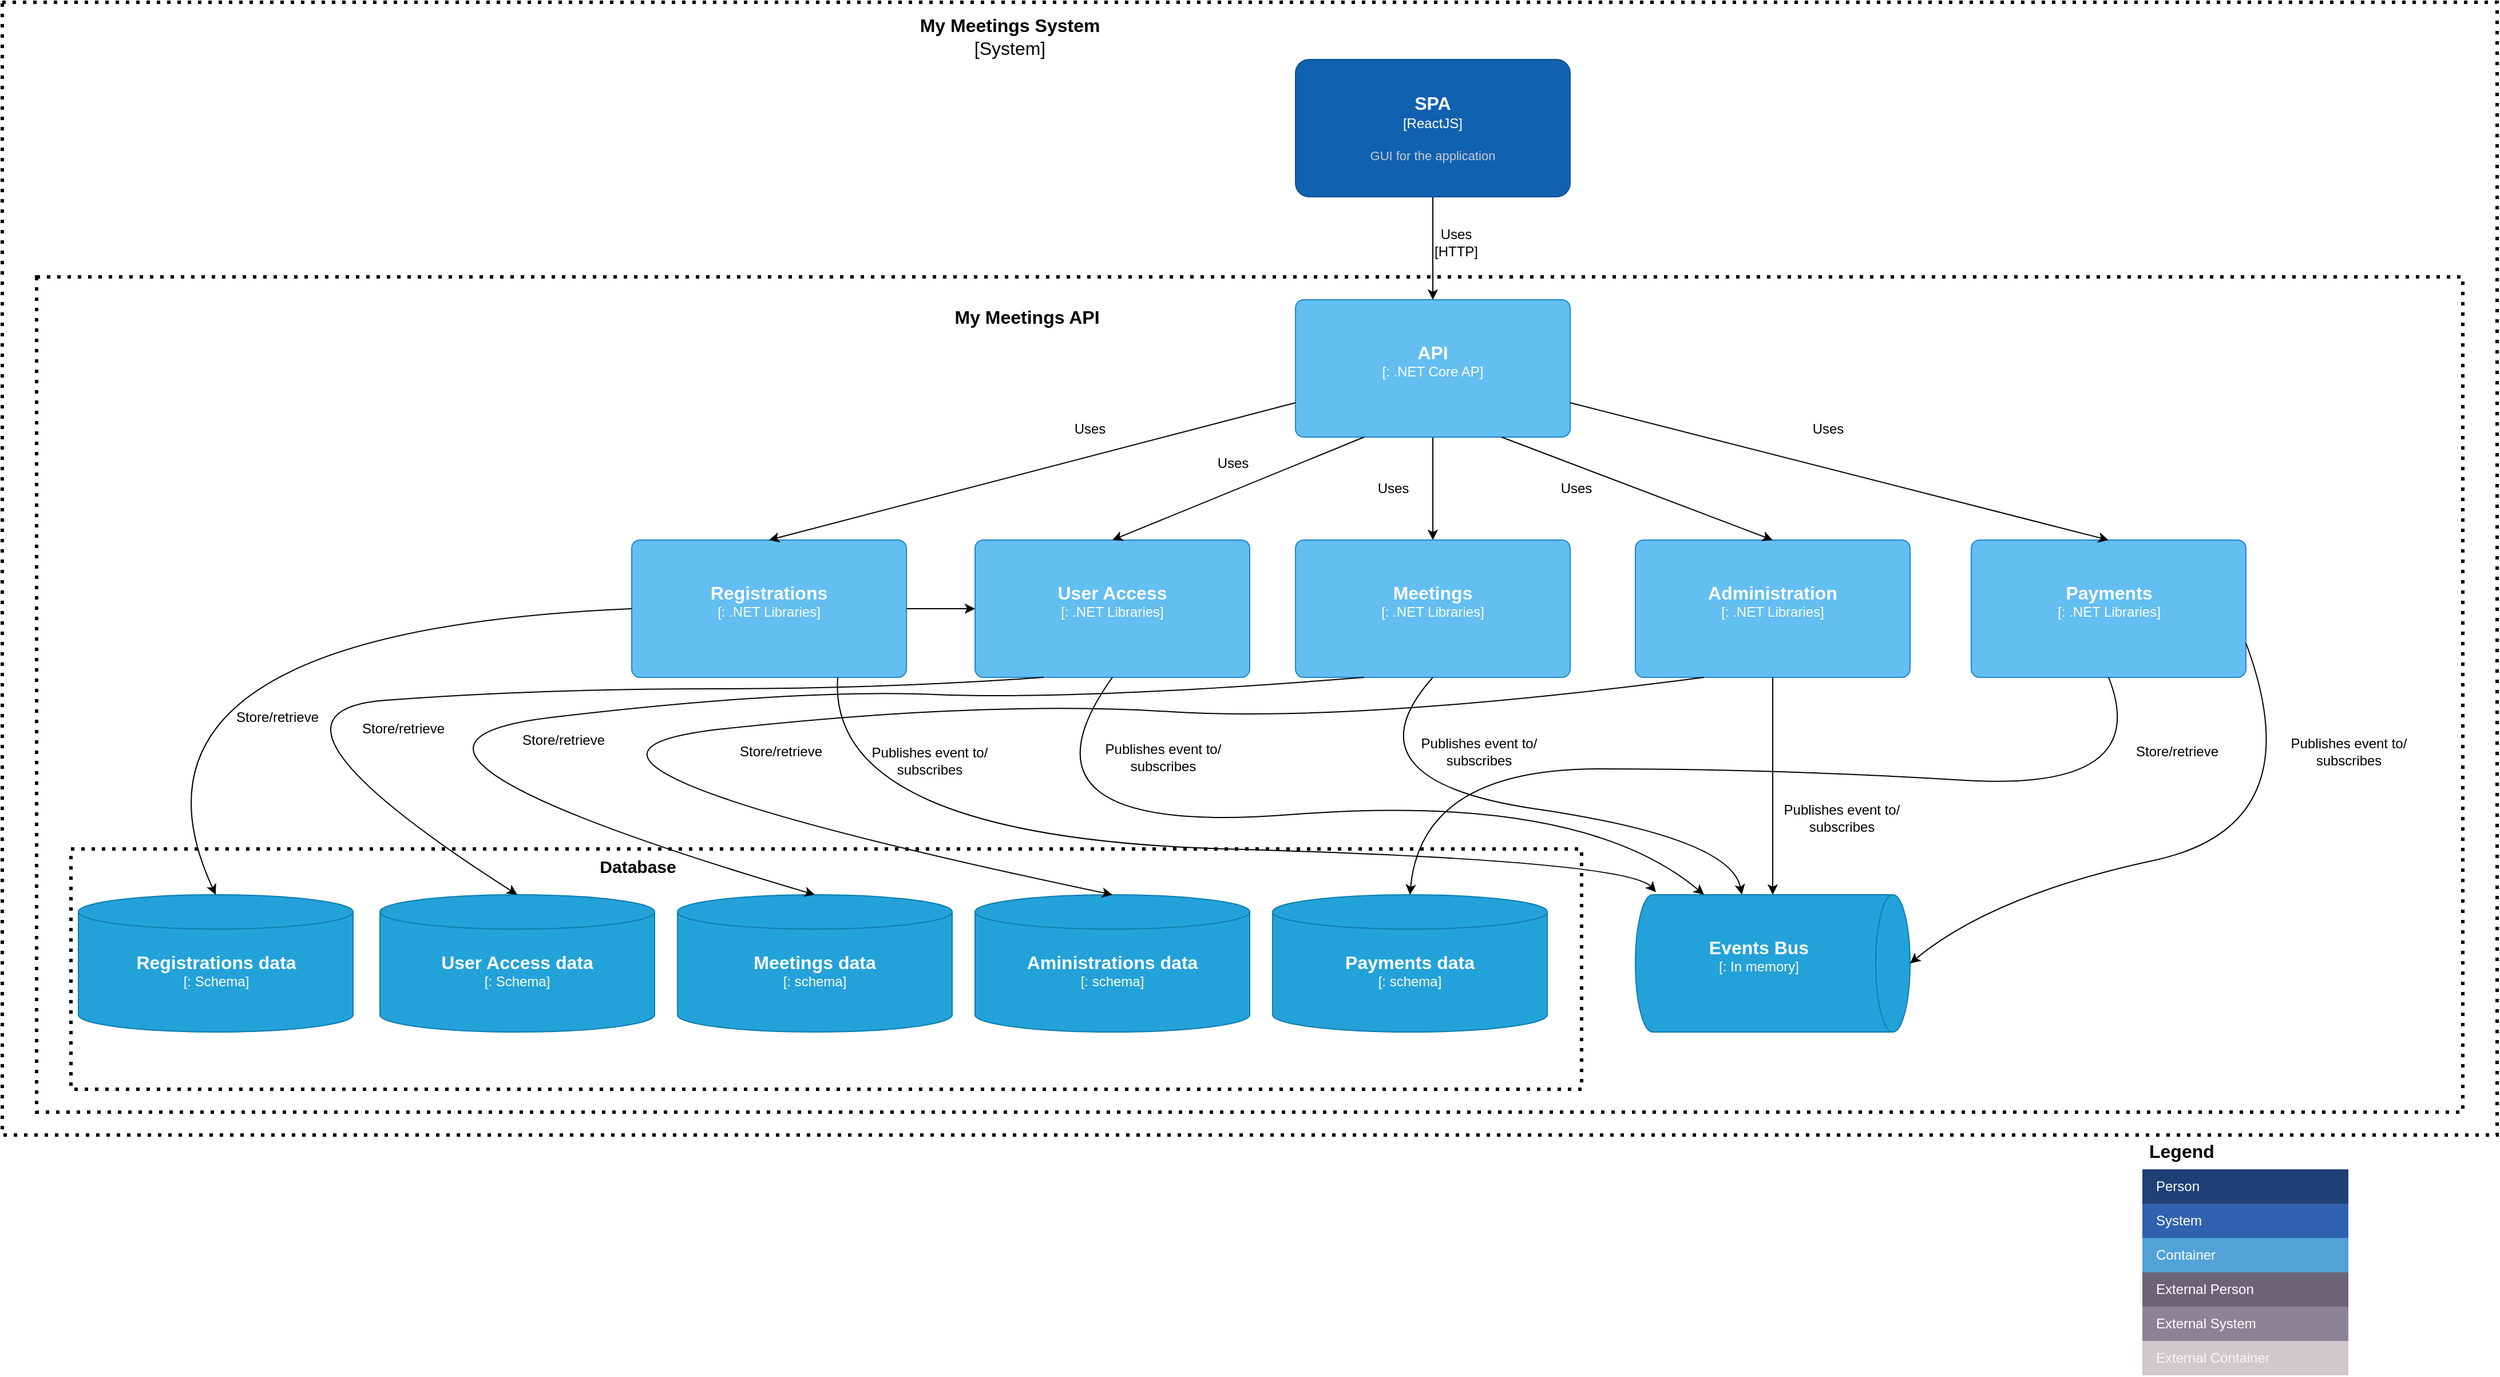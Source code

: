 <mxfile version="28.2.4">
  <diagram id="BPAfDX2fL5glM1GFYNmB" name="Bài 6">
    <mxGraphModel dx="4090" dy="1326" grid="1" gridSize="10" guides="1" tooltips="1" connect="1" arrows="1" fold="1" page="1" pageScale="1" pageWidth="827" pageHeight="1169" math="0" shadow="0">
      <root>
        <mxCell id="0" />
        <mxCell id="1" parent="0" />
        <mxCell id="yPGKH1bt_3zFbLOwirRv-52" value="" style="rounded=0;whiteSpace=wrap;html=1;fillColor=none;dashed=1;dashPattern=1 2;strokeWidth=3;" parent="1" vertex="1">
          <mxGeometry x="-600" y="40" width="2180" height="990" as="geometry" />
        </mxCell>
        <mxCell id="yPGKH1bt_3zFbLOwirRv-44" value="" style="edgeStyle=orthogonalEdgeStyle;rounded=0;orthogonalLoop=1;jettySize=auto;html=1;exitX=0.5;exitY=1;exitDx=0;exitDy=0;exitPerimeter=0;" parent="1" source="yPGKH1bt_3zFbLOwirRv-51" target="yPGKH1bt_3zFbLOwirRv-4" edge="1">
          <mxGeometry relative="1" as="geometry">
            <mxPoint x="650" y="220" as="sourcePoint" />
          </mxGeometry>
        </mxCell>
        <mxCell id="yPGKH1bt_3zFbLOwirRv-16" value="" style="edgeStyle=orthogonalEdgeStyle;rounded=0;orthogonalLoop=1;jettySize=auto;html=1;" parent="1" source="yPGKH1bt_3zFbLOwirRv-4" target="yPGKH1bt_3zFbLOwirRv-7" edge="1">
          <mxGeometry relative="1" as="geometry" />
        </mxCell>
        <object placeholders="1" c4Name="API" c4Type="" c4Technology=".NET Core AP" c4Description="" label="&lt;font style=&quot;font-size: 16px&quot;&gt;&lt;b&gt;%c4Name%&lt;/b&gt;&lt;/font&gt;&lt;div&gt;[%c4Type%: %c4Technology%]&lt;/div&gt;&lt;br&gt;&lt;div&gt;&lt;font style=&quot;font-size: 11px&quot;&gt;%c4Description%&lt;/font&gt;&lt;/div&gt;" id="yPGKH1bt_3zFbLOwirRv-4">
          <mxCell style="rounded=1;whiteSpace=wrap;html=1;labelBackgroundColor=none;fillColor=#63BEF2;fontColor=#ffffff;align=center;arcSize=6;strokeColor=#2086C9;metaEdit=1;resizable=0;points=[[0.25,0,0],[0.5,0,0],[0.75,0,0],[1,0.25,0],[1,0.5,0],[1,0.75,0],[0.75,1,0],[0.5,1,0],[0.25,1,0],[0,0.75,0],[0,0.5,0],[0,0.25,0]];" parent="1" vertex="1">
            <mxGeometry x="530" y="300" width="240" height="120" as="geometry" />
          </mxCell>
        </object>
        <object placeholders="1" c4Name="Payments" c4Type="" c4Technology=".NET Libraries" c4Description="" label="&lt;font style=&quot;font-size: 16px&quot;&gt;&lt;b&gt;%c4Name%&lt;/b&gt;&lt;/font&gt;&lt;div&gt;[%c4Type%: %c4Technology%]&lt;/div&gt;&lt;br&gt;&lt;div&gt;&lt;font style=&quot;font-size: 11px&quot;&gt;%c4Description%&lt;/font&gt;&lt;/div&gt;" id="yPGKH1bt_3zFbLOwirRv-5">
          <mxCell style="rounded=1;whiteSpace=wrap;html=1;labelBackgroundColor=none;fillColor=#63BEF2;fontColor=#ffffff;align=center;arcSize=6;strokeColor=#2086C9;metaEdit=1;resizable=0;points=[[0.25,0,0],[0.5,0,0],[0.75,0,0],[1,0.25,0],[1,0.5,0],[1,0.75,0],[0.75,1,0],[0.5,1,0],[0.25,1,0],[0,0.75,0],[0,0.5,0],[0,0.25,0]];" parent="1" vertex="1">
            <mxGeometry x="1120.5" y="510" width="240" height="120" as="geometry" />
          </mxCell>
        </object>
        <object placeholders="1" c4Name="Administration" c4Type="" c4Technology=".NET Libraries" c4Description="" label="&lt;font style=&quot;font-size: 16px&quot;&gt;&lt;b&gt;%c4Name%&lt;/b&gt;&lt;/font&gt;&lt;div&gt;[%c4Type%: %c4Technology%]&lt;/div&gt;&lt;br&gt;&lt;div&gt;&lt;font style=&quot;font-size: 11px&quot;&gt;%c4Description%&lt;/font&gt;&lt;/div&gt;" id="yPGKH1bt_3zFbLOwirRv-6">
          <mxCell style="rounded=1;whiteSpace=wrap;html=1;labelBackgroundColor=none;fillColor=#63BEF2;fontColor=#ffffff;align=center;arcSize=6;strokeColor=#2086C9;metaEdit=1;resizable=0;points=[[0.25,0,0],[0.5,0,0],[0.75,0,0],[1,0.25,0],[1,0.5,0],[1,0.75,0],[0.75,1,0],[0.5,1,0],[0.25,1,0],[0,0.75,0],[0,0.5,0],[0,0.25,0]];" parent="1" vertex="1">
            <mxGeometry x="827" y="510" width="240" height="120" as="geometry" />
          </mxCell>
        </object>
        <object placeholders="1" c4Name="Meetings" c4Type="" c4Technology=".NET Libraries" c4Description="" label="&lt;font style=&quot;font-size: 16px&quot;&gt;&lt;b&gt;%c4Name%&lt;/b&gt;&lt;/font&gt;&lt;div&gt;[%c4Type%: %c4Technology%]&lt;/div&gt;&lt;br&gt;&lt;div&gt;&lt;font style=&quot;font-size: 11px&quot;&gt;%c4Description%&lt;/font&gt;&lt;/div&gt;" id="yPGKH1bt_3zFbLOwirRv-7">
          <mxCell style="rounded=1;whiteSpace=wrap;html=1;labelBackgroundColor=none;fillColor=#63BEF2;fontColor=#ffffff;align=center;arcSize=6;strokeColor=#2086C9;metaEdit=1;resizable=0;points=[[0.25,0,0],[0.5,0,0],[0.75,0,0],[1,0.25,0],[1,0.5,0],[1,0.75,0],[0.75,1,0],[0.5,1,0],[0.25,1,0],[0,0.75,0],[0,0.5,0],[0,0.25,0]];" parent="1" vertex="1">
            <mxGeometry x="530" y="510" width="240" height="120" as="geometry" />
          </mxCell>
        </object>
        <object placeholders="1" c4Name="User Access" c4Type="" c4Technology=".NET Libraries" c4Description="" label="&lt;font style=&quot;font-size: 16px&quot;&gt;&lt;b&gt;%c4Name%&lt;/b&gt;&lt;/font&gt;&lt;div&gt;[%c4Type%: %c4Technology%]&lt;/div&gt;&lt;br&gt;&lt;div&gt;&lt;font style=&quot;font-size: 11px&quot;&gt;%c4Description%&lt;/font&gt;&lt;/div&gt;" id="yPGKH1bt_3zFbLOwirRv-8">
          <mxCell style="rounded=1;whiteSpace=wrap;html=1;labelBackgroundColor=none;fillColor=#63BEF2;fontColor=#ffffff;align=center;arcSize=6;strokeColor=#2086C9;metaEdit=1;resizable=0;points=[[0.25,0,0],[0.5,0,0],[0.75,0,0],[1,0.25,0],[1,0.5,0],[1,0.75,0],[0.75,1,0],[0.5,1,0],[0.25,1,0],[0,0.75,0],[0,0.5,0],[0,0.25,0]];" parent="1" vertex="1">
            <mxGeometry x="250" y="510" width="240" height="120" as="geometry" />
          </mxCell>
        </object>
        <mxCell id="yPGKH1bt_3zFbLOwirRv-21" value="" style="edgeStyle=orthogonalEdgeStyle;rounded=0;orthogonalLoop=1;jettySize=auto;html=1;" parent="1" source="yPGKH1bt_3zFbLOwirRv-9" target="yPGKH1bt_3zFbLOwirRv-8" edge="1">
          <mxGeometry relative="1" as="geometry" />
        </mxCell>
        <object placeholders="1" c4Name="Registrations" c4Type="" c4Technology=".NET Libraries" c4Description="" label="&lt;font style=&quot;font-size: 16px&quot;&gt;&lt;b&gt;%c4Name%&lt;/b&gt;&lt;/font&gt;&lt;div&gt;[%c4Type%: %c4Technology%]&lt;/div&gt;&lt;br&gt;&lt;div&gt;&lt;font style=&quot;font-size: 11px&quot;&gt;%c4Description%&lt;/font&gt;&lt;/div&gt;" id="yPGKH1bt_3zFbLOwirRv-9">
          <mxCell style="rounded=1;whiteSpace=wrap;html=1;labelBackgroundColor=none;fillColor=#63BEF2;fontColor=#ffffff;align=center;arcSize=6;strokeColor=#2086C9;metaEdit=1;resizable=0;points=[[0.25,0,0],[0.5,0,0],[0.75,0,0],[1,0.25,0],[1,0.5,0],[1,0.75,0],[0.75,1,0],[0.5,1,0],[0.25,1,0],[0,0.75,0],[0,0.5,0],[0,0.25,0]];" parent="1" vertex="1">
            <mxGeometry x="-50" y="510" width="240" height="120" as="geometry" />
          </mxCell>
        </object>
        <object placeholders="1" c4Name="Events Bus" c4Type="" c4Technology="In memory" c4Description="" label="&lt;font style=&quot;font-size: 16px&quot;&gt;&lt;b&gt;%c4Name%&lt;/b&gt;&lt;/font&gt;&lt;div&gt;[%c4Type%:&amp;nbsp;%c4Technology%]&lt;/div&gt;&lt;br&gt;&lt;div&gt;&lt;font style=&quot;font-size: 11px&quot;&gt;&lt;font color=&quot;#E6E6E6&quot;&gt;%c4Description%&lt;/font&gt;&lt;/div&gt;" id="yPGKH1bt_3zFbLOwirRv-10">
          <mxCell style="shape=cylinder3;size=15;direction=south;whiteSpace=wrap;html=1;boundedLbl=1;rounded=0;labelBackgroundColor=none;fillColor=#23A2D9;fontSize=12;fontColor=#ffffff;align=center;strokeColor=#0E7DAD;metaEdit=1;points=[[0.5,0,0],[1,0.25,0],[1,0.5,0],[1,0.75,0],[0.5,1,0],[0,0.75,0],[0,0.5,0],[0,0.25,0]];resizable=0;" parent="1" vertex="1">
            <mxGeometry x="827" y="820" width="240" height="120" as="geometry" />
          </mxCell>
        </object>
        <object placeholders="1" c4Name="Payments data" c4Type="" c4Technology="schema" c4Description="" label="&lt;font style=&quot;font-size: 16px&quot;&gt;&lt;b&gt;%c4Name%&lt;/b&gt;&lt;/font&gt;&lt;div&gt;[%c4Type%:&amp;nbsp;%c4Technology%]&lt;/div&gt;&lt;br&gt;&lt;div&gt;&lt;font style=&quot;font-size: 11px&quot;&gt;&lt;font color=&quot;#E6E6E6&quot;&gt;%c4Description%&lt;/font&gt;&lt;/div&gt;" id="yPGKH1bt_3zFbLOwirRv-11">
          <mxCell style="shape=cylinder3;size=15;whiteSpace=wrap;html=1;boundedLbl=1;rounded=0;labelBackgroundColor=none;fillColor=#23A2D9;fontSize=12;fontColor=#ffffff;align=center;strokeColor=#0E7DAD;metaEdit=1;points=[[0.5,0,0],[1,0.25,0],[1,0.5,0],[1,0.75,0],[0.5,1,0],[0,0.75,0],[0,0.5,0],[0,0.25,0]];resizable=0;" parent="1" vertex="1">
            <mxGeometry x="510" y="820" width="240" height="120" as="geometry" />
          </mxCell>
        </object>
        <object c4Name="Registrations data" c4Type="" c4Technology="Schema" c4Description="" label="&lt;font style=&quot;font-size: 16px&quot;&gt;&lt;b&gt;%c4Name%&lt;/b&gt;&lt;/font&gt;&lt;div&gt;[%c4Type%:&amp;nbsp;%c4Technology%]&lt;/div&gt;&lt;br&gt;&lt;div&gt;&lt;font style=&quot;font-size: 11px&quot;&gt;&lt;font color=&quot;#E6E6E6&quot;&gt;%c4Description%&lt;/font&gt;&lt;/div&gt;" placeholders="1" id="yPGKH1bt_3zFbLOwirRv-12">
          <mxCell style="shape=cylinder3;size=15;whiteSpace=wrap;html=1;boundedLbl=1;rounded=0;labelBackgroundColor=none;fillColor=#23A2D9;fontSize=12;fontColor=#ffffff;align=center;strokeColor=#0E7DAD;metaEdit=1;points=[[0.5,0,0],[1,0.25,0],[1,0.5,0],[1,0.75,0],[0.5,1,0],[0,0.75,0],[0,0.5,0],[0,0.25,0]];resizable=0;" parent="1" vertex="1">
            <mxGeometry x="-533.5" y="820" width="240" height="120" as="geometry" />
          </mxCell>
        </object>
        <object placeholders="1" c4Name="User Access data" c4Type="" c4Technology="Schema" c4Description="" label="&lt;font style=&quot;font-size: 16px&quot;&gt;&lt;b&gt;%c4Name%&lt;/b&gt;&lt;/font&gt;&lt;div&gt;[%c4Type%:&amp;nbsp;%c4Technology%]&lt;/div&gt;&lt;br&gt;&lt;div&gt;&lt;font style=&quot;font-size: 11px&quot;&gt;&lt;font color=&quot;#E6E6E6&quot;&gt;%c4Description%&lt;/font&gt;&lt;/div&gt;" id="yPGKH1bt_3zFbLOwirRv-13">
          <mxCell style="shape=cylinder3;size=15;whiteSpace=wrap;html=1;boundedLbl=1;rounded=0;labelBackgroundColor=none;fillColor=#23A2D9;fontSize=12;fontColor=#ffffff;align=center;strokeColor=#0E7DAD;metaEdit=1;points=[[0.5,0,0],[1,0.25,0],[1,0.5,0],[1,0.75,0],[0.5,1,0],[0,0.75,0],[0,0.5,0],[0,0.25,0]];resizable=0;" parent="1" vertex="1">
            <mxGeometry x="-270" y="820" width="240" height="120" as="geometry" />
          </mxCell>
        </object>
        <object placeholders="1" c4Name="Meetings data" c4Type="" c4Technology="schema" c4Description="" label="&lt;font style=&quot;font-size: 16px&quot;&gt;&lt;b&gt;%c4Name%&lt;/b&gt;&lt;/font&gt;&lt;div&gt;[%c4Type%:&amp;nbsp;%c4Technology%]&lt;/div&gt;&lt;br&gt;&lt;div&gt;&lt;font style=&quot;font-size: 11px&quot;&gt;&lt;font color=&quot;#E6E6E6&quot;&gt;%c4Description%&lt;/font&gt;&lt;/div&gt;" id="yPGKH1bt_3zFbLOwirRv-14">
          <mxCell style="shape=cylinder3;size=15;whiteSpace=wrap;html=1;boundedLbl=1;rounded=0;labelBackgroundColor=none;fillColor=#23A2D9;fontSize=12;fontColor=#ffffff;align=center;strokeColor=#0E7DAD;metaEdit=1;points=[[0.5,0,0],[1,0.25,0],[1,0.5,0],[1,0.75,0],[0.5,1,0],[0,0.75,0],[0,0.5,0],[0,0.25,0]];resizable=0;" parent="1" vertex="1">
            <mxGeometry x="-10" y="820" width="240" height="120" as="geometry" />
          </mxCell>
        </object>
        <object placeholders="1" c4Name="Aministrations data" c4Type="" c4Technology="schema" c4Description="" label="&lt;font style=&quot;font-size: 16px&quot;&gt;&lt;b&gt;%c4Name%&lt;/b&gt;&lt;/font&gt;&lt;div&gt;[%c4Type%:&amp;nbsp;%c4Technology%]&lt;/div&gt;&lt;br&gt;&lt;div&gt;&lt;font style=&quot;font-size: 11px&quot;&gt;&lt;font color=&quot;#E6E6E6&quot;&gt;%c4Description%&lt;/font&gt;&lt;/div&gt;" id="yPGKH1bt_3zFbLOwirRv-15">
          <mxCell style="shape=cylinder3;size=15;whiteSpace=wrap;html=1;boundedLbl=1;rounded=0;labelBackgroundColor=none;fillColor=#23A2D9;fontSize=12;fontColor=#ffffff;align=center;strokeColor=#0E7DAD;metaEdit=1;points=[[0.5,0,0],[1,0.25,0],[1,0.5,0],[1,0.75,0],[0.5,1,0],[0,0.75,0],[0,0.5,0],[0,0.25,0]];resizable=0;" parent="1" vertex="1">
            <mxGeometry x="250" y="820" width="240" height="120" as="geometry" />
          </mxCell>
        </object>
        <mxCell id="yPGKH1bt_3zFbLOwirRv-17" value="" style="endArrow=classic;html=1;rounded=0;exitX=0;exitY=0.75;exitDx=0;exitDy=0;exitPerimeter=0;entryX=0.5;entryY=0;entryDx=0;entryDy=0;entryPerimeter=0;" parent="1" source="yPGKH1bt_3zFbLOwirRv-4" target="yPGKH1bt_3zFbLOwirRv-9" edge="1">
          <mxGeometry width="50" height="50" relative="1" as="geometry">
            <mxPoint x="210" y="400" as="sourcePoint" />
            <mxPoint x="260" y="350" as="targetPoint" />
          </mxGeometry>
        </mxCell>
        <mxCell id="yPGKH1bt_3zFbLOwirRv-18" value="" style="endArrow=classic;html=1;rounded=0;exitX=0.25;exitY=1;exitDx=0;exitDy=0;exitPerimeter=0;entryX=0.5;entryY=0;entryDx=0;entryDy=0;entryPerimeter=0;" parent="1" source="yPGKH1bt_3zFbLOwirRv-4" target="yPGKH1bt_3zFbLOwirRv-8" edge="1">
          <mxGeometry width="50" height="50" relative="1" as="geometry">
            <mxPoint x="360" y="740" as="sourcePoint" />
            <mxPoint x="410" y="690" as="targetPoint" />
          </mxGeometry>
        </mxCell>
        <mxCell id="yPGKH1bt_3zFbLOwirRv-19" value="" style="endArrow=classic;html=1;rounded=0;exitX=1;exitY=0.75;exitDx=0;exitDy=0;exitPerimeter=0;entryX=0.5;entryY=0;entryDx=0;entryDy=0;entryPerimeter=0;" parent="1" source="yPGKH1bt_3zFbLOwirRv-4" target="yPGKH1bt_3zFbLOwirRv-5" edge="1">
          <mxGeometry width="50" height="50" relative="1" as="geometry">
            <mxPoint x="800" y="750" as="sourcePoint" />
            <mxPoint x="1253" y="510" as="targetPoint" />
          </mxGeometry>
        </mxCell>
        <mxCell id="yPGKH1bt_3zFbLOwirRv-20" value="" style="endArrow=classic;html=1;rounded=0;exitX=0.75;exitY=1;exitDx=0;exitDy=0;exitPerimeter=0;entryX=0.5;entryY=0;entryDx=0;entryDy=0;entryPerimeter=0;" parent="1" source="yPGKH1bt_3zFbLOwirRv-4" target="yPGKH1bt_3zFbLOwirRv-6" edge="1">
          <mxGeometry width="50" height="50" relative="1" as="geometry">
            <mxPoint x="360" y="740" as="sourcePoint" />
            <mxPoint x="410" y="690" as="targetPoint" />
          </mxGeometry>
        </mxCell>
        <mxCell id="yPGKH1bt_3zFbLOwirRv-22" value="" style="endArrow=classic;html=1;rounded=0;exitX=0.5;exitY=1;exitDx=0;exitDy=0;exitPerimeter=0;entryX=0;entryY=0.5;entryDx=0;entryDy=0;entryPerimeter=0;" parent="1" source="yPGKH1bt_3zFbLOwirRv-6" target="yPGKH1bt_3zFbLOwirRv-10" edge="1">
          <mxGeometry width="50" height="50" relative="1" as="geometry">
            <mxPoint x="970" y="730" as="sourcePoint" />
            <mxPoint x="1020" y="680" as="targetPoint" />
          </mxGeometry>
        </mxCell>
        <mxCell id="yPGKH1bt_3zFbLOwirRv-23" value="" style="curved=1;endArrow=classic;html=1;rounded=0;exitX=0;exitY=0.5;exitDx=0;exitDy=0;exitPerimeter=0;entryX=0.5;entryY=0;entryDx=0;entryDy=0;entryPerimeter=0;" parent="1" source="yPGKH1bt_3zFbLOwirRv-9" target="yPGKH1bt_3zFbLOwirRv-12" edge="1">
          <mxGeometry width="50" height="50" relative="1" as="geometry">
            <mxPoint y="770" as="sourcePoint" />
            <mxPoint x="50" y="720" as="targetPoint" />
            <Array as="points">
              <mxPoint x="-520" y="590" />
            </Array>
          </mxGeometry>
        </mxCell>
        <mxCell id="yPGKH1bt_3zFbLOwirRv-25" value="Store/retrieve" style="text;html=1;align=center;verticalAlign=middle;resizable=0;points=[];autosize=1;strokeColor=none;fillColor=none;" parent="1" vertex="1">
          <mxGeometry x="-410" y="650" width="100" height="30" as="geometry" />
        </mxCell>
        <mxCell id="yPGKH1bt_3zFbLOwirRv-26" value="Store/retrieve" style="text;html=1;align=center;verticalAlign=middle;resizable=0;points=[];autosize=1;strokeColor=none;fillColor=none;" parent="1" vertex="1">
          <mxGeometry x="30" y="680" width="100" height="30" as="geometry" />
        </mxCell>
        <mxCell id="yPGKH1bt_3zFbLOwirRv-27" value="Store/retrieve" style="text;html=1;align=center;verticalAlign=middle;resizable=0;points=[];autosize=1;strokeColor=none;fillColor=none;" parent="1" vertex="1">
          <mxGeometry x="-160" y="670" width="100" height="30" as="geometry" />
        </mxCell>
        <mxCell id="yPGKH1bt_3zFbLOwirRv-28" value="Store/retrieve" style="text;html=1;align=center;verticalAlign=middle;resizable=0;points=[];autosize=1;strokeColor=none;fillColor=none;" parent="1" vertex="1">
          <mxGeometry x="-300" y="660" width="100" height="30" as="geometry" />
        </mxCell>
        <mxCell id="yPGKH1bt_3zFbLOwirRv-29" value="" style="curved=1;endArrow=classic;html=1;rounded=0;exitX=0.25;exitY=1;exitDx=0;exitDy=0;exitPerimeter=0;entryX=0.5;entryY=0;entryDx=0;entryDy=0;entryPerimeter=0;" parent="1" source="yPGKH1bt_3zFbLOwirRv-8" target="yPGKH1bt_3zFbLOwirRv-13" edge="1">
          <mxGeometry width="50" height="50" relative="1" as="geometry">
            <mxPoint x="160" y="670" as="sourcePoint" />
            <mxPoint x="210" y="620" as="targetPoint" />
            <Array as="points">
              <mxPoint x="170" y="640" />
              <mxPoint x="-130" y="640" />
              <mxPoint x="-400" y="660" />
            </Array>
          </mxGeometry>
        </mxCell>
        <mxCell id="yPGKH1bt_3zFbLOwirRv-30" value="" style="curved=1;endArrow=classic;html=1;rounded=0;exitX=0.25;exitY=1;exitDx=0;exitDy=0;exitPerimeter=0;entryX=0.5;entryY=0;entryDx=0;entryDy=0;entryPerimeter=0;" parent="1" source="yPGKH1bt_3zFbLOwirRv-7" target="yPGKH1bt_3zFbLOwirRv-14" edge="1">
          <mxGeometry width="50" height="50" relative="1" as="geometry">
            <mxPoint x="630" y="700" as="sourcePoint" />
            <mxPoint x="110" y="820" as="targetPoint" />
            <Array as="points">
              <mxPoint x="340" y="650" />
              <mxPoint x="90" y="640" />
              <mxPoint x="-330" y="690" />
            </Array>
          </mxGeometry>
        </mxCell>
        <mxCell id="yPGKH1bt_3zFbLOwirRv-32" value="" style="curved=1;endArrow=classic;html=1;rounded=0;exitX=0.25;exitY=1;exitDx=0;exitDy=0;exitPerimeter=0;entryX=0.5;entryY=0;entryDx=0;entryDy=0;entryPerimeter=0;" parent="1" source="yPGKH1bt_3zFbLOwirRv-6" target="yPGKH1bt_3zFbLOwirRv-15" edge="1">
          <mxGeometry width="50" height="50" relative="1" as="geometry">
            <mxPoint x="950" y="650" as="sourcePoint" />
            <mxPoint x="410" y="770" as="targetPoint" />
            <Array as="points">
              <mxPoint x="580" y="670" />
              <mxPoint x="260" y="650" />
              <mxPoint x="-200" y="700" />
            </Array>
          </mxGeometry>
        </mxCell>
        <mxCell id="yPGKH1bt_3zFbLOwirRv-33" value="" style="curved=1;endArrow=classic;html=1;rounded=0;entryX=0.5;entryY=0;entryDx=0;entryDy=0;entryPerimeter=0;exitX=0.5;exitY=1;exitDx=0;exitDy=0;exitPerimeter=0;" parent="1" source="yPGKH1bt_3zFbLOwirRv-5" target="yPGKH1bt_3zFbLOwirRv-11" edge="1">
          <mxGeometry width="50" height="50" relative="1" as="geometry">
            <mxPoint x="440" y="600" as="sourcePoint" />
            <mxPoint x="490" y="550" as="targetPoint" />
            <Array as="points">
              <mxPoint x="1280" y="730" />
              <mxPoint x="950" y="710" />
              <mxPoint x="640" y="710" />
            </Array>
          </mxGeometry>
        </mxCell>
        <mxCell id="yPGKH1bt_3zFbLOwirRv-34" value="Store/retrieve" style="text;html=1;align=center;verticalAlign=middle;resizable=0;points=[];autosize=1;strokeColor=none;fillColor=none;" parent="1" vertex="1">
          <mxGeometry x="1250" y="680" width="100" height="30" as="geometry" />
        </mxCell>
        <mxCell id="yPGKH1bt_3zFbLOwirRv-35" value="" style="curved=1;endArrow=classic;html=1;rounded=0;entryX=0.5;entryY=0;entryDx=0;entryDy=0;entryPerimeter=0;exitX=1;exitY=0.75;exitDx=0;exitDy=0;exitPerimeter=0;" parent="1" source="yPGKH1bt_3zFbLOwirRv-5" target="yPGKH1bt_3zFbLOwirRv-10" edge="1">
          <mxGeometry width="50" height="50" relative="1" as="geometry">
            <mxPoint x="1701" y="710" as="sourcePoint" />
            <mxPoint x="1090" y="830" as="targetPoint" />
            <Array as="points">
              <mxPoint x="1420" y="760" />
              <mxPoint x="1140" y="820" />
            </Array>
          </mxGeometry>
        </mxCell>
        <mxCell id="yPGKH1bt_3zFbLOwirRv-36" value="" style="curved=1;endArrow=classic;html=1;rounded=0;exitX=0.75;exitY=1;exitDx=0;exitDy=0;exitPerimeter=0;entryX=-0.019;entryY=0.925;entryDx=0;entryDy=0;entryPerimeter=0;" parent="1" source="yPGKH1bt_3zFbLOwirRv-9" target="yPGKH1bt_3zFbLOwirRv-10" edge="1">
          <mxGeometry width="50" height="50" relative="1" as="geometry">
            <mxPoint x="330" y="1010" as="sourcePoint" />
            <mxPoint x="380" y="960" as="targetPoint" />
            <Array as="points">
              <mxPoint x="120" y="770" />
              <mxPoint x="820" y="790" />
            </Array>
          </mxGeometry>
        </mxCell>
        <mxCell id="yPGKH1bt_3zFbLOwirRv-37" value="Publishes event to/&lt;div&gt;subscribes&lt;/div&gt;" style="text;html=1;align=center;verticalAlign=middle;resizable=0;points=[];autosize=1;strokeColor=none;fillColor=none;" parent="1" vertex="1">
          <mxGeometry x="150" y="683" width="120" height="40" as="geometry" />
        </mxCell>
        <mxCell id="yPGKH1bt_3zFbLOwirRv-38" value="Publishes event to/&lt;div&gt;subscribes&lt;/div&gt;" style="text;html=1;align=center;verticalAlign=middle;resizable=0;points=[];autosize=1;strokeColor=none;fillColor=none;" parent="1" vertex="1">
          <mxGeometry x="353.5" y="680" width="120" height="40" as="geometry" />
        </mxCell>
        <mxCell id="yPGKH1bt_3zFbLOwirRv-39" value="Publishes event to/&lt;div&gt;subscribes&lt;/div&gt;" style="text;html=1;align=center;verticalAlign=middle;resizable=0;points=[];autosize=1;strokeColor=none;fillColor=none;" parent="1" vertex="1">
          <mxGeometry x="630" y="675" width="120" height="40" as="geometry" />
        </mxCell>
        <mxCell id="yPGKH1bt_3zFbLOwirRv-40" value="Publishes event to/&lt;div&gt;subscribes&lt;/div&gt;" style="text;html=1;align=center;verticalAlign=middle;resizable=0;points=[];autosize=1;strokeColor=none;fillColor=none;" parent="1" vertex="1">
          <mxGeometry x="1390" y="675" width="120" height="40" as="geometry" />
        </mxCell>
        <mxCell id="yPGKH1bt_3zFbLOwirRv-41" value="Publishes event to/&lt;div&gt;subscribes&lt;/div&gt;" style="text;html=1;align=center;verticalAlign=middle;resizable=0;points=[];autosize=1;strokeColor=none;fillColor=none;" parent="1" vertex="1">
          <mxGeometry x="947" y="733" width="120" height="40" as="geometry" />
        </mxCell>
        <mxCell id="yPGKH1bt_3zFbLOwirRv-42" value="" style="curved=1;endArrow=classic;html=1;rounded=0;exitX=0.5;exitY=1;exitDx=0;exitDy=0;exitPerimeter=0;entryX=0;entryY=0.75;entryDx=0;entryDy=0;entryPerimeter=0;" parent="1" source="yPGKH1bt_3zFbLOwirRv-8" target="yPGKH1bt_3zFbLOwirRv-10" edge="1">
          <mxGeometry width="50" height="50" relative="1" as="geometry">
            <mxPoint x="320" y="760" as="sourcePoint" />
            <mxPoint x="1077" y="950" as="targetPoint" />
            <Array as="points">
              <mxPoint x="270" y="770" />
              <mxPoint x="780" y="730" />
            </Array>
          </mxGeometry>
        </mxCell>
        <mxCell id="yPGKH1bt_3zFbLOwirRv-43" value="" style="curved=1;endArrow=classic;html=1;rounded=0;exitX=0.5;exitY=1;exitDx=0;exitDy=0;exitPerimeter=0;entryX=0;entryY=0.612;entryDx=0;entryDy=0;entryPerimeter=0;" parent="1" source="yPGKH1bt_3zFbLOwirRv-7" target="yPGKH1bt_3zFbLOwirRv-10" edge="1">
          <mxGeometry width="50" height="50" relative="1" as="geometry">
            <mxPoint x="480" y="730" as="sourcePoint" />
            <mxPoint x="920" y="810" as="targetPoint" />
            <Array as="points">
              <mxPoint x="570" y="720" />
              <mxPoint x="910" y="770" />
            </Array>
          </mxGeometry>
        </mxCell>
        <mxCell id="yPGKH1bt_3zFbLOwirRv-45" value="Uses" style="text;html=1;align=center;verticalAlign=middle;resizable=0;points=[];autosize=1;strokeColor=none;fillColor=none;" parent="1" vertex="1">
          <mxGeometry x="325" y="398" width="50" height="30" as="geometry" />
        </mxCell>
        <mxCell id="yPGKH1bt_3zFbLOwirRv-46" value="Uses" style="text;html=1;align=center;verticalAlign=middle;resizable=0;points=[];autosize=1;strokeColor=none;fillColor=none;" parent="1" vertex="1">
          <mxGeometry x="970" y="398" width="50" height="30" as="geometry" />
        </mxCell>
        <mxCell id="yPGKH1bt_3zFbLOwirRv-47" value="Uses" style="text;html=1;align=center;verticalAlign=middle;resizable=0;points=[];autosize=1;strokeColor=none;fillColor=none;" parent="1" vertex="1">
          <mxGeometry x="750" y="450" width="50" height="30" as="geometry" />
        </mxCell>
        <mxCell id="yPGKH1bt_3zFbLOwirRv-48" value="Uses" style="text;html=1;align=center;verticalAlign=middle;resizable=0;points=[];autosize=1;strokeColor=none;fillColor=none;" parent="1" vertex="1">
          <mxGeometry x="590" y="450" width="50" height="30" as="geometry" />
        </mxCell>
        <mxCell id="yPGKH1bt_3zFbLOwirRv-49" value="Uses" style="text;html=1;align=center;verticalAlign=middle;resizable=0;points=[];autosize=1;strokeColor=none;fillColor=none;" parent="1" vertex="1">
          <mxGeometry x="450" y="428" width="50" height="30" as="geometry" />
        </mxCell>
        <mxCell id="yPGKH1bt_3zFbLOwirRv-50" value="Uses&lt;div&gt;[HTTP]&lt;/div&gt;" style="text;html=1;align=center;verticalAlign=middle;resizable=0;points=[];autosize=1;strokeColor=none;fillColor=none;" parent="1" vertex="1">
          <mxGeometry x="640" y="230" width="60" height="40" as="geometry" />
        </mxCell>
        <object placeholders="1" c4Name="SPA" c4Type="ReactJS" c4Description="GUI for the application" label="&lt;font style=&quot;font-size: 16px&quot;&gt;&lt;b&gt;%c4Name%&lt;/b&gt;&lt;/font&gt;&lt;div&gt;[%c4Type%]&lt;/div&gt;&lt;br&gt;&lt;div&gt;&lt;font style=&quot;font-size: 11px&quot;&gt;&lt;font color=&quot;#cccccc&quot;&gt;%c4Description%&lt;/font&gt;&lt;/div&gt;" id="yPGKH1bt_3zFbLOwirRv-51">
          <mxCell style="rounded=1;whiteSpace=wrap;html=1;labelBackgroundColor=none;fillColor=#1061B0;fontColor=#ffffff;align=center;arcSize=10;strokeColor=#0D5091;metaEdit=1;resizable=0;points=[[0.25,0,0],[0.5,0,0],[0.75,0,0],[1,0.25,0],[1,0.5,0],[1,0.75,0],[0.75,1,0],[0.5,1,0],[0.25,1,0],[0,0.75,0],[0,0.5,0],[0,0.25,0]];" parent="1" vertex="1">
            <mxGeometry x="530" y="90" width="240" height="120" as="geometry" />
          </mxCell>
        </object>
        <mxCell id="yPGKH1bt_3zFbLOwirRv-53" value="" style="rounded=0;whiteSpace=wrap;html=1;fillColor=none;dashed=1;dashPattern=1 2;strokeWidth=3;" parent="1" vertex="1">
          <mxGeometry x="-570" y="280" width="2120" height="730" as="geometry" />
        </mxCell>
        <mxCell id="yPGKH1bt_3zFbLOwirRv-54" value="" style="rounded=0;whiteSpace=wrap;html=1;fillColor=none;dashed=1;dashPattern=1 2;strokeWidth=3;" parent="1" vertex="1">
          <mxGeometry x="-540" y="780" width="1320" height="210" as="geometry" />
        </mxCell>
        <mxCell id="yPGKH1bt_3zFbLOwirRv-55" value="&lt;b&gt;My Meetings System&lt;/b&gt;&lt;div&gt;[System]&lt;/div&gt;" style="text;html=1;align=center;verticalAlign=middle;resizable=0;points=[];autosize=1;strokeColor=none;fillColor=none;fontSize=16;" parent="1" vertex="1">
          <mxGeometry x="190" y="45" width="180" height="50" as="geometry" />
        </mxCell>
        <mxCell id="yPGKH1bt_3zFbLOwirRv-56" value="&lt;b&gt;My Meetings API&lt;/b&gt;&lt;span style=&quot;color: rgba(0, 0, 0, 0); font-family: monospace; font-size: 0px; text-align: start;&quot;&gt;%3CmxGraphModel%3E%3Croot%3E%3CmxCell%20id%3D%220%22%2F%3E%3CmxCell%20id%3D%221%22%20parent%3D%220%22%2F%3E%3CmxCell%20id%3D%222%22%20value%3D%22%26lt%3Bb%26gt%3BMy%20Meetings%20System%26lt%3B%2Fb%26gt%3B%26lt%3Bdiv%26gt%3B%5BSystem%5D%26lt%3B%2Fdiv%26gt%3B%22%20style%3D%22text%3Bhtml%3D1%3Balign%3Dcenter%3BverticalAlign%3Dmiddle%3Bresizable%3D0%3Bpoints%3D%5B%5D%3Bautosize%3D1%3BstrokeColor%3Dnone%3BfillColor%3Dnone%3BfontSize%3D16%3B%22%20vertex%3D%221%22%20parent%3D%221%22%3E%3CmxGeometry%20x%3D%22190%22%20y%3D%2245%22%20width%3D%22180%22%20height%3D%2250%22%20as%3D%22geometry%22%2F%3E%3C%2FmxCell%3E%3C%2Froot%3E%3C%2FmxGraphModel%3E&lt;/span&gt;" style="text;html=1;align=center;verticalAlign=middle;resizable=0;points=[];autosize=1;strokeColor=none;fillColor=none;fontSize=16;" parent="1" vertex="1">
          <mxGeometry x="220" y="300" width="150" height="30" as="geometry" />
        </mxCell>
        <mxCell id="yPGKH1bt_3zFbLOwirRv-60" value="&lt;font style=&quot;font-size: 15px;&quot;&gt;&lt;b&gt;Database&lt;/b&gt;&lt;/font&gt;" style="text;html=1;align=center;verticalAlign=middle;resizable=0;points=[];autosize=1;strokeColor=none;fillColor=none;" parent="1" vertex="1">
          <mxGeometry x="-90" y="780" width="90" height="30" as="geometry" />
        </mxCell>
        <mxCell id="emxWAw_gXIGdyLNsUyeC-1" value="Legend" style="shape=table;startSize=30;container=1;collapsible=0;childLayout=tableLayout;fontSize=16;align=left;verticalAlign=top;fillColor=none;strokeColor=none;fontColor=light-dark(#000000,#ABABAB);fontStyle=1;spacingLeft=6;spacing=0;resizable=0;" parent="1" vertex="1">
          <mxGeometry x="1270" y="1030" width="180" height="210" as="geometry" />
        </mxCell>
        <mxCell id="emxWAw_gXIGdyLNsUyeC-2" value="" style="shape=tableRow;horizontal=0;startSize=0;swimlaneHead=0;swimlaneBody=0;strokeColor=inherit;top=0;left=0;bottom=0;right=0;collapsible=0;dropTarget=0;fillColor=none;points=[[0,0.5],[1,0.5]];portConstraint=eastwest;fontSize=12;" parent="emxWAw_gXIGdyLNsUyeC-1" vertex="1">
          <mxGeometry y="30" width="180" height="30" as="geometry" />
        </mxCell>
        <mxCell id="emxWAw_gXIGdyLNsUyeC-3" value="Person" style="shape=partialRectangle;html=1;whiteSpace=wrap;connectable=0;strokeColor=inherit;overflow=hidden;fillColor=#1E4074;top=0;left=0;bottom=0;right=0;pointerEvents=1;fontSize=12;align=left;fontColor=#FFFFFF;gradientColor=none;spacingLeft=10;spacingRight=4;" parent="emxWAw_gXIGdyLNsUyeC-2" vertex="1">
          <mxGeometry width="180" height="30" as="geometry">
            <mxRectangle width="180" height="30" as="alternateBounds" />
          </mxGeometry>
        </mxCell>
        <mxCell id="emxWAw_gXIGdyLNsUyeC-4" value="" style="shape=tableRow;horizontal=0;startSize=0;swimlaneHead=0;swimlaneBody=0;strokeColor=inherit;top=0;left=0;bottom=0;right=0;collapsible=0;dropTarget=0;fillColor=none;points=[[0,0.5],[1,0.5]];portConstraint=eastwest;fontSize=12;" parent="emxWAw_gXIGdyLNsUyeC-1" vertex="1">
          <mxGeometry y="60" width="180" height="30" as="geometry" />
        </mxCell>
        <mxCell id="emxWAw_gXIGdyLNsUyeC-5" value="System" style="shape=partialRectangle;html=1;whiteSpace=wrap;connectable=0;strokeColor=inherit;overflow=hidden;fillColor=#3162AF;top=0;left=0;bottom=0;right=0;pointerEvents=1;fontSize=12;align=left;fontColor=#FFFFFF;gradientColor=none;spacingLeft=10;spacingRight=4;" parent="emxWAw_gXIGdyLNsUyeC-4" vertex="1">
          <mxGeometry width="180" height="30" as="geometry">
            <mxRectangle width="180" height="30" as="alternateBounds" />
          </mxGeometry>
        </mxCell>
        <mxCell id="emxWAw_gXIGdyLNsUyeC-6" value="" style="shape=tableRow;horizontal=0;startSize=0;swimlaneHead=0;swimlaneBody=0;strokeColor=inherit;top=0;left=0;bottom=0;right=0;collapsible=0;dropTarget=0;fillColor=none;points=[[0,0.5],[1,0.5]];portConstraint=eastwest;fontSize=12;" parent="emxWAw_gXIGdyLNsUyeC-1" vertex="1">
          <mxGeometry y="90" width="180" height="30" as="geometry" />
        </mxCell>
        <mxCell id="emxWAw_gXIGdyLNsUyeC-7" value="Container" style="shape=partialRectangle;html=1;whiteSpace=wrap;connectable=0;strokeColor=inherit;overflow=hidden;fillColor=#52a2d8;top=0;left=0;bottom=0;right=0;pointerEvents=1;fontSize=12;align=left;fontColor=#FFFFFF;gradientColor=none;spacingLeft=10;spacingRight=4;" parent="emxWAw_gXIGdyLNsUyeC-6" vertex="1">
          <mxGeometry width="180" height="30" as="geometry">
            <mxRectangle width="180" height="30" as="alternateBounds" />
          </mxGeometry>
        </mxCell>
        <mxCell id="emxWAw_gXIGdyLNsUyeC-8" value="" style="shape=tableRow;horizontal=0;startSize=0;swimlaneHead=0;swimlaneBody=0;strokeColor=inherit;top=0;left=0;bottom=0;right=0;collapsible=0;dropTarget=0;fillColor=none;points=[[0,0.5],[1,0.5]];portConstraint=eastwest;fontSize=12;" parent="emxWAw_gXIGdyLNsUyeC-1" vertex="1">
          <mxGeometry y="120" width="180" height="30" as="geometry" />
        </mxCell>
        <mxCell id="emxWAw_gXIGdyLNsUyeC-9" value="External Person" style="shape=partialRectangle;html=1;whiteSpace=wrap;connectable=0;strokeColor=inherit;overflow=hidden;fillColor=#6b6477;top=0;left=0;bottom=0;right=0;pointerEvents=1;fontSize=12;align=left;fontColor=#FFFFFF;gradientColor=none;spacingLeft=10;spacingRight=4;" parent="emxWAw_gXIGdyLNsUyeC-8" vertex="1">
          <mxGeometry width="180" height="30" as="geometry">
            <mxRectangle width="180" height="30" as="alternateBounds" />
          </mxGeometry>
        </mxCell>
        <mxCell id="emxWAw_gXIGdyLNsUyeC-10" value="" style="shape=tableRow;horizontal=0;startSize=0;swimlaneHead=0;swimlaneBody=0;strokeColor=inherit;top=0;left=0;bottom=0;right=0;collapsible=0;dropTarget=0;fillColor=none;points=[[0,0.5],[1,0.5]];portConstraint=eastwest;fontSize=12;" parent="emxWAw_gXIGdyLNsUyeC-1" vertex="1">
          <mxGeometry y="150" width="180" height="30" as="geometry" />
        </mxCell>
        <mxCell id="emxWAw_gXIGdyLNsUyeC-11" value="External System" style="shape=partialRectangle;html=1;whiteSpace=wrap;connectable=0;strokeColor=inherit;overflow=hidden;fillColor=#8b8496;top=0;left=0;bottom=0;right=0;pointerEvents=1;fontSize=12;align=left;fontColor=#FFFFFF;gradientColor=none;spacingLeft=10;spacingRight=4;" parent="emxWAw_gXIGdyLNsUyeC-10" vertex="1">
          <mxGeometry width="180" height="30" as="geometry">
            <mxRectangle width="180" height="30" as="alternateBounds" />
          </mxGeometry>
        </mxCell>
        <mxCell id="emxWAw_gXIGdyLNsUyeC-12" value="" style="shape=tableRow;horizontal=0;startSize=0;swimlaneHead=0;swimlaneBody=0;strokeColor=inherit;top=0;left=0;bottom=0;right=0;collapsible=0;dropTarget=0;fillColor=none;points=[[0,0.5],[1,0.5]];portConstraint=eastwest;fontSize=12;" parent="emxWAw_gXIGdyLNsUyeC-1" vertex="1">
          <mxGeometry y="180" width="180" height="30" as="geometry" />
        </mxCell>
        <mxCell id="emxWAw_gXIGdyLNsUyeC-13" value="&lt;font style=&quot;color: light-dark(rgb(247, 247, 247), rgb(237, 237, 237));&quot;&gt;External Container&lt;/font&gt;" style="shape=partialRectangle;html=1;whiteSpace=wrap;connectable=0;strokeColor=#36393d;overflow=hidden;fillColor=light-dark(#cfc9c9, #202020);top=0;left=0;bottom=0;right=0;pointerEvents=1;fontSize=12;align=left;spacingLeft=10;spacingRight=4;" parent="emxWAw_gXIGdyLNsUyeC-12" vertex="1">
          <mxGeometry width="180" height="30" as="geometry">
            <mxRectangle width="180" height="30" as="alternateBounds" />
          </mxGeometry>
        </mxCell>
      </root>
    </mxGraphModel>
  </diagram>
</mxfile>
